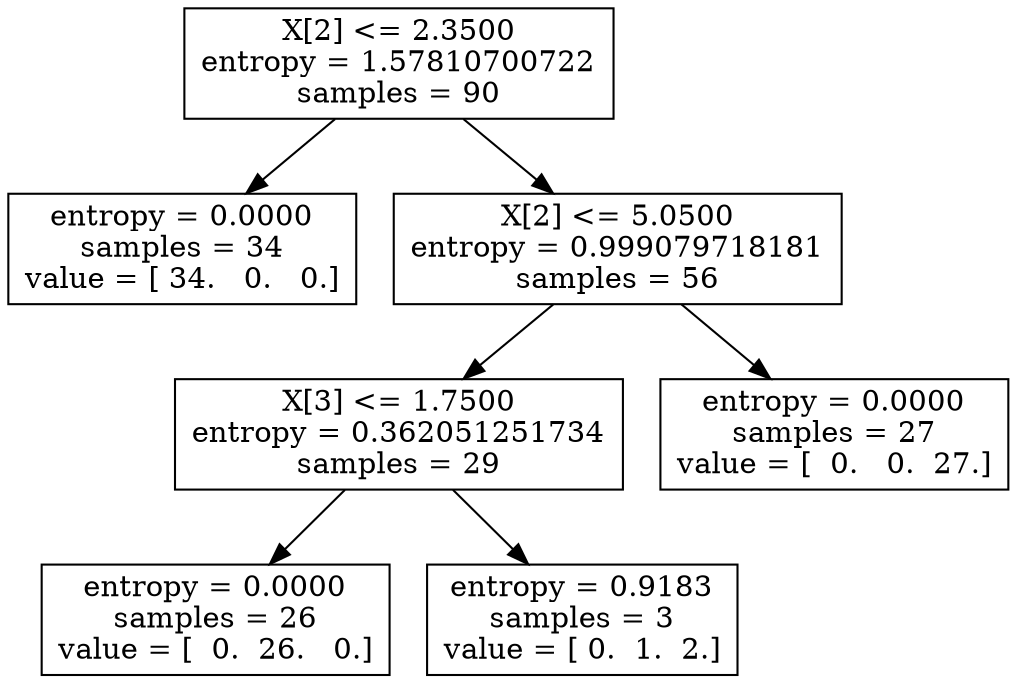 digraph Tree {
0 [label="X[2] <= 2.3500\nentropy = 1.57810700722\nsamples = 90", shape="box"] ;
1 [label="entropy = 0.0000\nsamples = 34\nvalue = [ 34.   0.   0.]", shape="box"] ;
0 -> 1 ;
2 [label="X[2] <= 5.0500\nentropy = 0.999079718181\nsamples = 56", shape="box"] ;
0 -> 2 ;
3 [label="X[3] <= 1.7500\nentropy = 0.362051251734\nsamples = 29", shape="box"] ;
2 -> 3 ;
4 [label="entropy = 0.0000\nsamples = 26\nvalue = [  0.  26.   0.]", shape="box"] ;
3 -> 4 ;
5 [label="entropy = 0.9183\nsamples = 3\nvalue = [ 0.  1.  2.]", shape="box"] ;
3 -> 5 ;
6 [label="entropy = 0.0000\nsamples = 27\nvalue = [  0.   0.  27.]", shape="box"] ;
2 -> 6 ;
}